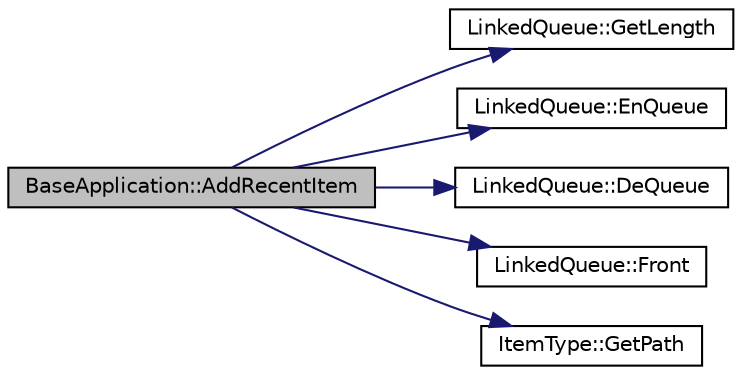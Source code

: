 digraph "BaseApplication::AddRecentItem"
{
 // LATEX_PDF_SIZE
  edge [fontname="Helvetica",fontsize="10",labelfontname="Helvetica",labelfontsize="10"];
  node [fontname="Helvetica",fontsize="10",shape=record];
  rankdir="LR";
  Node6 [label="BaseApplication::AddRecentItem",height=0.2,width=0.4,color="black", fillcolor="grey75", style="filled", fontcolor="black",tooltip="Add Item record in Recently Folder. @detail If Item path is overlap, delete the existing Item record."];
  Node6 -> Node7 [color="midnightblue",fontsize="10",style="solid",fontname="Helvetica"];
  Node7 [label="LinkedQueue::GetLength",height=0.2,width=0.4,color="black", fillcolor="white", style="filled",URL="$class_linked_queue.html#aa307516d3ba0133d9eaf37ed04e3c3bd",tooltip="Get a number of Items in current Queue."];
  Node6 -> Node8 [color="midnightblue",fontsize="10",style="solid",fontname="Helvetica"];
  Node8 [label="LinkedQueue::EnQueue",height=0.2,width=0.4,color="black", fillcolor="white", style="filled",URL="$class_linked_queue.html#a9fb4766a9a092d2afebdcefd4faf20b3",tooltip="add a new data to the last of Queue."];
  Node6 -> Node9 [color="midnightblue",fontsize="10",style="solid",fontname="Helvetica"];
  Node9 [label="LinkedQueue::DeQueue",height=0.2,width=0.4,color="black", fillcolor="white", style="filled",URL="$class_linked_queue.html#aaabdbed30843433ae4c97343060f9bc9",tooltip="Remove the First data from the Queue, if Queue is empty throw EmptyQueue Exception."];
  Node6 -> Node10 [color="midnightblue",fontsize="10",style="solid",fontname="Helvetica"];
  Node10 [label="LinkedQueue::Front",height=0.2,width=0.4,color="black", fillcolor="white", style="filled",URL="$class_linked_queue.html#aca067ad17e6e7fe1f5d2e16d8b46fac8",tooltip="Returns the First data from the Queue, if Queue is empty throw EmptyQueue Exception."];
  Node6 -> Node11 [color="midnightblue",fontsize="10",style="solid",fontname="Helvetica"];
  Node11 [label="ItemType::GetPath",height=0.2,width=0.4,color="black", fillcolor="white", style="filled",URL="$class_item_type.html#a12779ddd429e3fac928c8ade27b12107",tooltip="Get Item path."];
}
